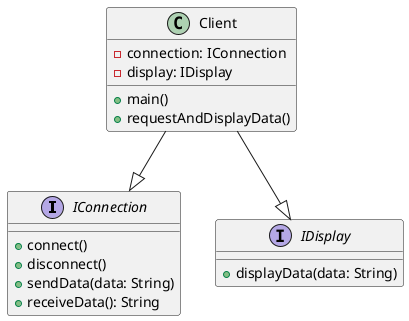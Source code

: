 ﻿@startuml
!define INTERFACE interface

INTERFACE IConnection {
  + connect()
  + disconnect()
  + sendData(data: String)
  + receiveData(): String
}

INTERFACE IDisplay {
  + displayData(data: String)
}

CLASS Client {
  - connection: IConnection
  - display: IDisplay

  + main()
  + requestAndDisplayData()
}
Client --|> IConnection
Client --|> IDisplay
@enduml
